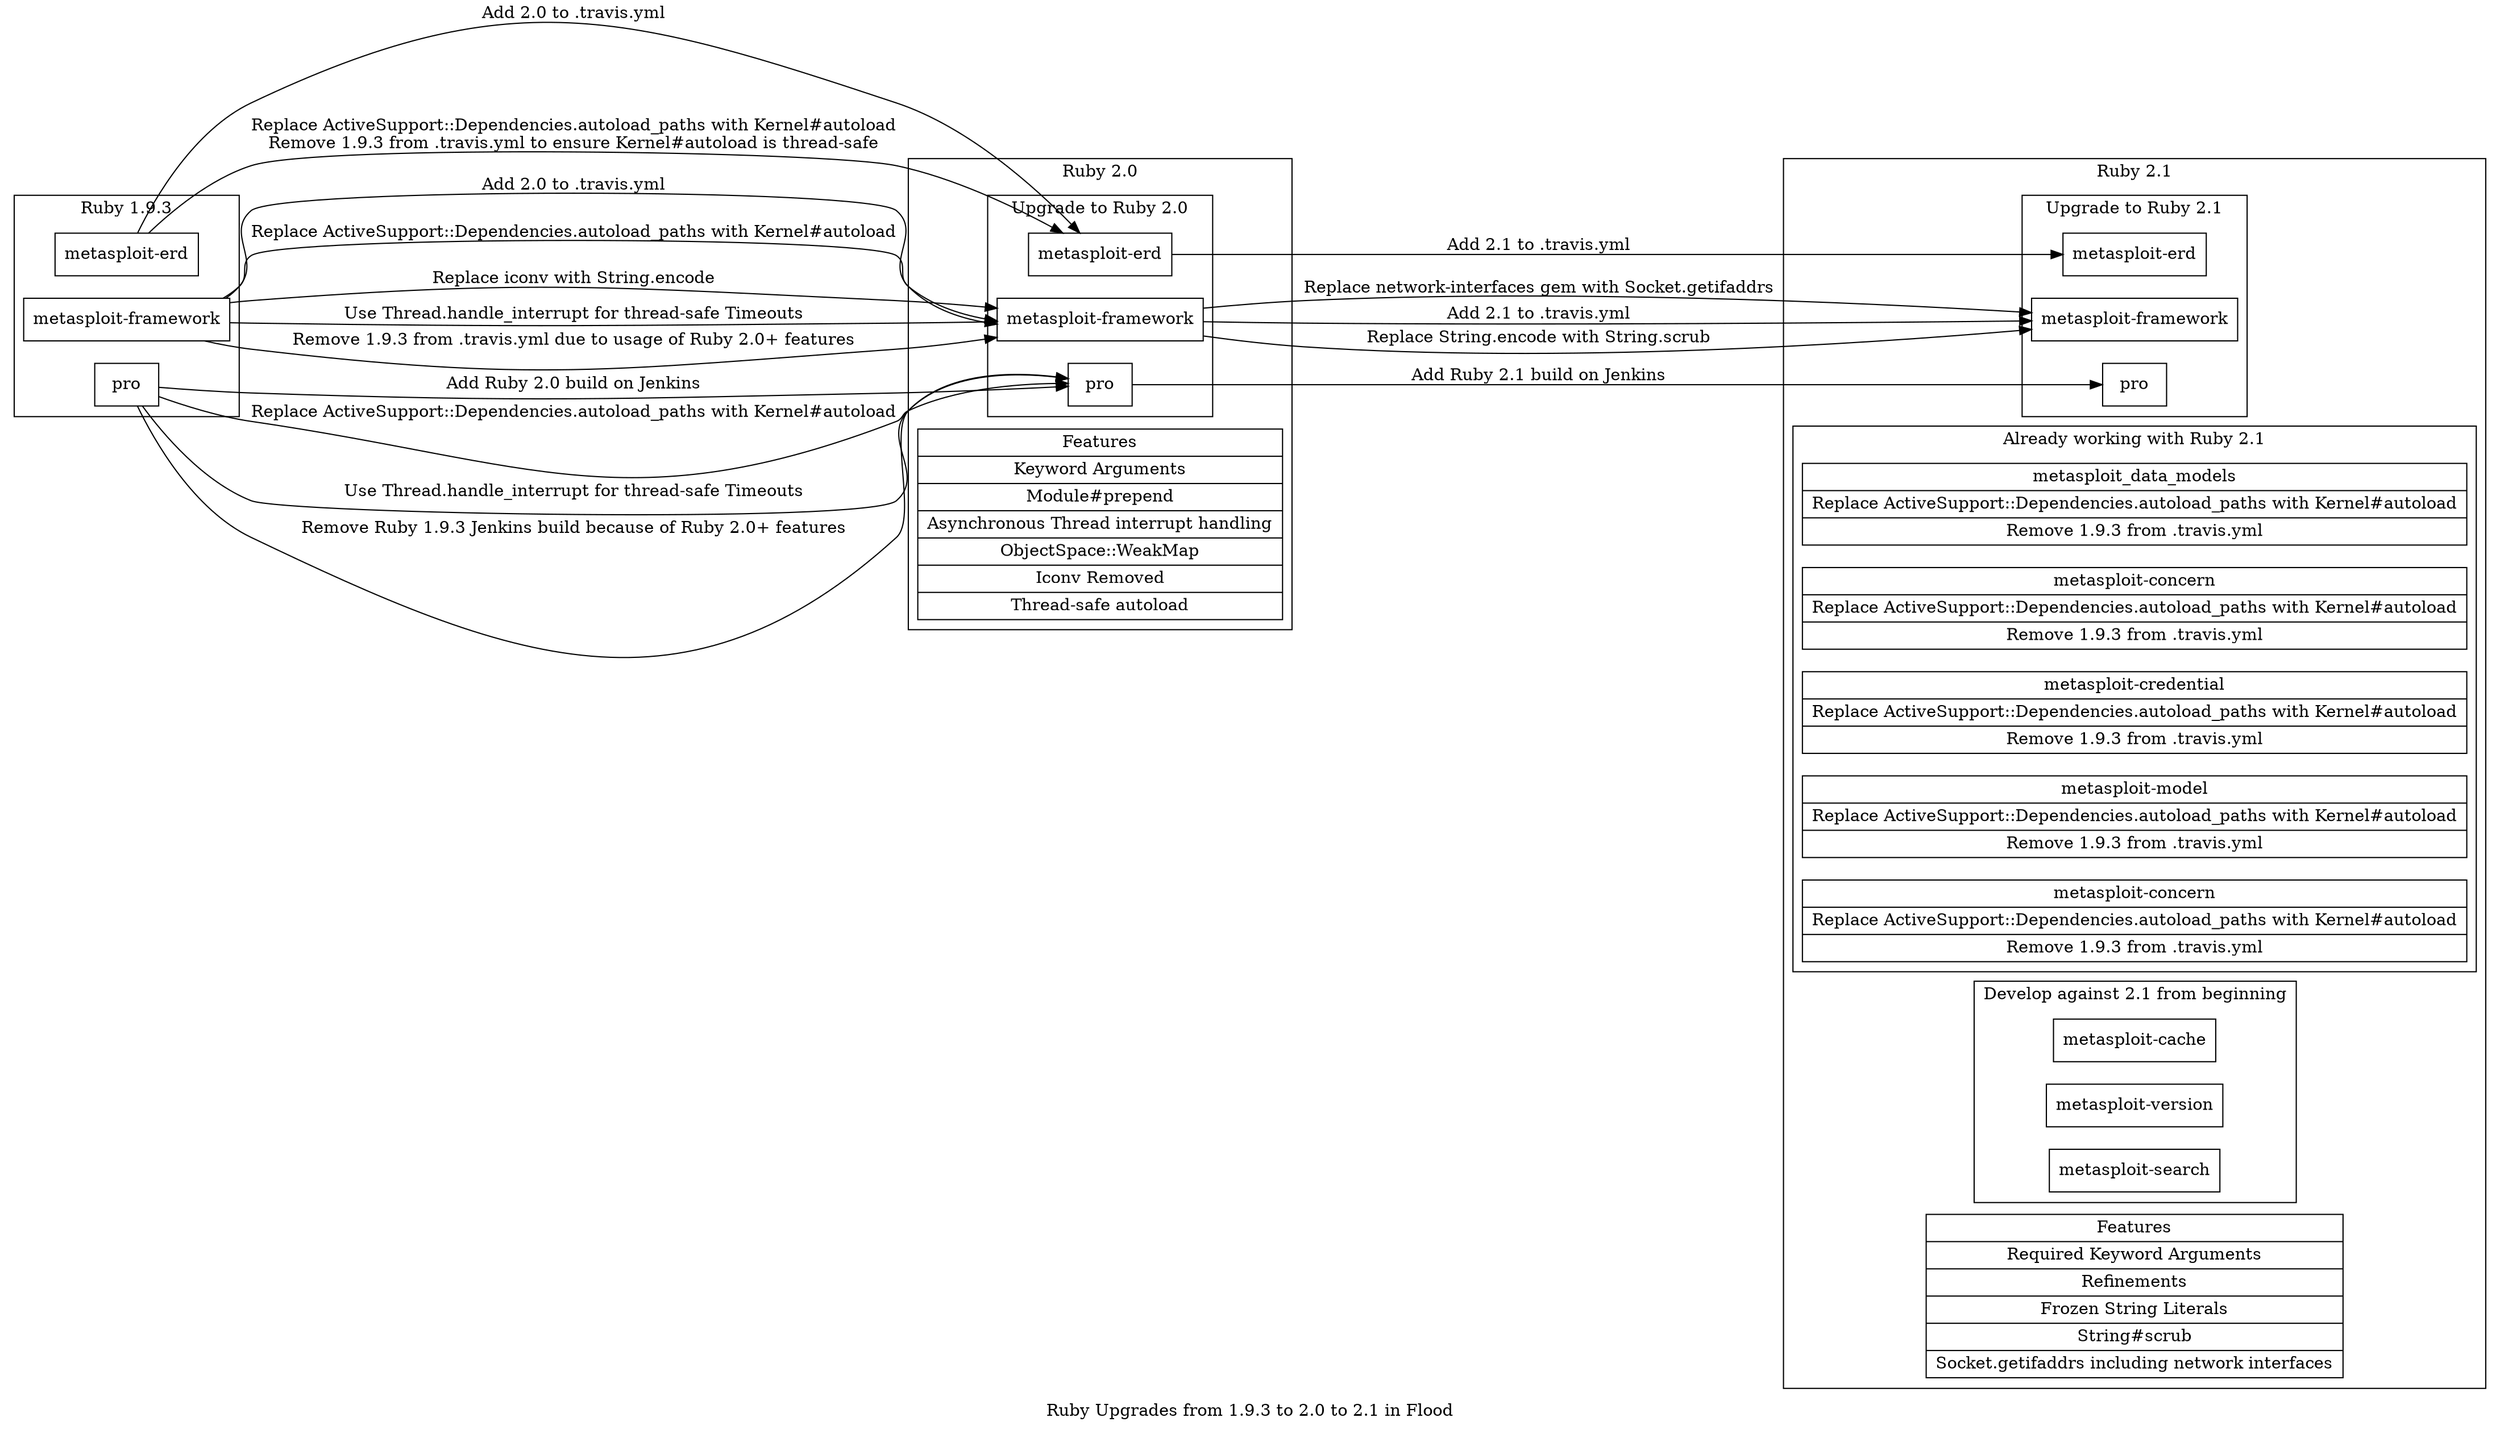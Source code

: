 digraph ruby {
  label = "Ruby Upgrades from 1.9.3 to 2.0 to 2.1 in Flood"

  graph [
    concentrate = true
    rankdir = "LR"
  ]
  node [
    shape = "record"
  ]

  /*
   * Clusters
   */

  subgraph cluster_ruby_1_9_3 {
    label = "Ruby 1.9.3"

    "metasploit-erd (Ruby 1.9.3)" [
      label = "metasploit-erd"
    ]
    "metasploit-framework (Ruby 1.9.3)" [
      label = "metasploit-framework"
    ]
    "pro (Ruby 1.9.3)" [
      label = "pro"
    ]
  }

  subgraph cluster_ruby_2_0 {
    label = "Ruby 2.0"

    "Features (Ruby 2.0)" [
      label = "Features | " +
              "Keyword Arguments | " +
              "Module#prepend | " +
              "<asynchronous_thread_interrupt_handling> Asynchronous Thread interrupt handling | " +
              "ObjectSpace::WeakMap | " +
              "Iconv Removed | " +
              "Thread-safe autoload"
    ]

    subgraph cluster_upgrade_ruby_2_0 {
      label = "Upgrade to Ruby 2.0"

      "metasploit-erd (Ruby 2.0)" [
        label = "metasploit-erd"
      ]
      "metasploit-framework (Ruby 2.0)" [
        label = "metasploit-framework"
      ]
      "pro (Ruby 2.0)" [
        label = "pro"
      ]
    }
  }

  subgraph cluster_ruby_2_1 {
    label = "Ruby 2.1"

    "Features (Ruby 2.1)" [
      label = "Features | " +
              "Required Keyword Arguments | " +
              "Refinements | " +
              "Frozen String Literals | " +
              "<string_scrub> String#scrub | " +
              "<socket_getifaddrs> Socket.getifaddrs including network interfaces"
    ]

    subgraph cluster_upgrade_ruby_2_1 {
      label = "Upgrade to Ruby 2.1"

      "metasploit-erd (Ruby 2.1)" [
        label = "metasploit-erd"
      ]
      "metasploit-framework (Ruby 2.1)" [
        label = "metasploit-framework"
      ]
      "pro (Ruby 2.1)" [
        label = "pro"
      ]
    }

    subgraph cluster_already_ruby_2_1 {
      label = "Already working with Ruby 2.1"

      "metasploit_data_models" [
        label = "metasploit_data_models | " +
                "Replace ActiveSupport::Dependencies.autoload_paths with Kernel#autoload | " +
                "Remove 1.9.3 from .travis.yml"
        URL = "https://github.com/rapid7/metasploit_data_models/blob/8b98795ee93cb01fb4349cc0d2b1bdd9fe6822a2/.travis.yml#L12"
      ]
      "metasploit-concern" [
        label = "metasploit-concern | " +
                "Replace ActiveSupport::Dependencies.autoload_paths with Kernel#autoload | " +
                "Remove 1.9.3 from .travis.yml"
        URL = "https://github.com/rapid7/metasploit-concern/blob/c42095174d637d43787d6489a3bac3d54281da13/.travis.yml#L8"

      ]
      "metasploit-credential" [
        label = "metasploit-credential | " +
                "Replace ActiveSupport::Dependencies.autoload_paths with Kernel#autoload | " +
                "Remove 1.9.3 from .travis.yml"
        URL = "https://github.com/rapid7/metasploit-credential/blob/3242595671ae1c876ba0e43aa3bbfbdc8e9633bc/.travis.yml#L16"
      ]
      "metasploit-model" [
        label = "metasploit-model | " +
                "Replace ActiveSupport::Dependencies.autoload_paths with Kernel#autoload | " +
                "Remove 1.9.3 from .travis.yml"
        URL = "https://github.com/rapid7/metasploit-model/blob/6e5a33807ed8bf5ee33651f4583df53e216797fc/.travis.yml#L5"
      ]
      "yard-metasploit-erd" [
        label = "metasploit-concern | " +
                "Replace ActiveSupport::Dependencies.autoload_paths with Kernel#autoload | " +
                "Remove 1.9.3 from .travis.yml"
        URL = "https://github.com/rapid7/yard-metasploit-erd/blob/49687a29393bd30764a9eab267ae9cb0eb9f4605/.travis.yml#L5"
      ]
    }

    subgraph cluster_native_ruby_2_1 {
      label = "Develop against 2.1 from beginning"

      "metasploit-cache"
      "metasploit-version"
      "metasploit-search"
    }
  }

  /*
   * Edges
   */

  "metasploit-erd (Ruby 1.9.3)" -> "metasploit-erd (Ruby 2.0)" [
    label = "Add 2.0 to .travis.yml"
  ]
  "metasploit-erd (Ruby 1.9.3)" -> "metasploit-erd (Ruby 2.0)" [
    label = "Replace ActiveSupport::Dependencies.autoload_paths with Kernel#autoload\n" +
            "Remove 1.9.3 from .travis.yml to ensure Kernel#autoload is thread-safe"
  ]
  "metasploit-erd (Ruby 2.0)" -> "metasploit-erd (Ruby 2.1)" [
    label = "Add 2.1 to .travis.yml"
  ]

  "metasploit-framework (Ruby 1.9.3)" -> "metasploit-framework (Ruby 2.0)" [
    label = "Add 2.0 to .travis.yml"
  ]
  "metasploit-framework (Ruby 1.9.3)" -> "metasploit-framework (Ruby 2.0)" [
    label = "Replace ActiveSupport::Dependencies.autoload_paths with Kernel#autoload"
  ]
  "metasploit-framework (Ruby 1.9.3)" -> "metasploit-framework (Ruby 2.0)" [
    label = "Replace iconv with String.encode"
  ]
  "metasploit-framework (Ruby 1.9.3)" -> "metasploit-framework (Ruby 2.0)" [
    label = "Use Thread.handle_interrupt for thread-safe Timeouts"
    URL = "http://globaldev.co.uk/2013/03/ruby-2-0-0-in-detail/"
  ]
  "metasploit-framework (Ruby 1.9.3)" -> "metasploit-framework (Ruby 2.0)" [
    label = "Remove 1.9.3 from .travis.yml due to usage of Ruby 2.0+ features"
  ]

  "metasploit-framework (Ruby 2.0)" -> "metasploit-framework (Ruby 2.1)" [
    label = "Replace network-interfaces gem with Socket.getifaddrs"
  ]
  "metasploit-framework (Ruby 2.0)" -> "metasploit-framework (Ruby 2.1)" [
    label = "Add 2.1 to .travis.yml"
  ]
  "metasploit-framework (Ruby 2.0)" -> "metasploit-framework (Ruby 2.1)" [
    label = "Replace String.encode with String.scrub"
  ]

  "pro (Ruby 1.9.3)" -> "pro (Ruby 2.0)" [
    label = "Add Ruby 2.0 build on Jenkins"
  ]
  "pro (Ruby 1.9.3)" -> "pro (Ruby 2.0)" [
    label = "Replace ActiveSupport::Dependencies.autoload_paths with Kernel#autoload"
  ]
  "pro (Ruby 1.9.3)" -> "pro (Ruby 2.0)" [
    label = "Use Thread.handle_interrupt for thread-safe Timeouts"
  ]
  "pro (Ruby 1.9.3)" -> "pro (Ruby 2.0)" [
    label = "Remove Ruby 1.9.3 Jenkins build because of Ruby 2.0+ features"
  ]

  "pro (Ruby 2.0)" -> "pro (Ruby 2.1)" [
    label = "Add Ruby 2.1 build on Jenkins"
  ]
}